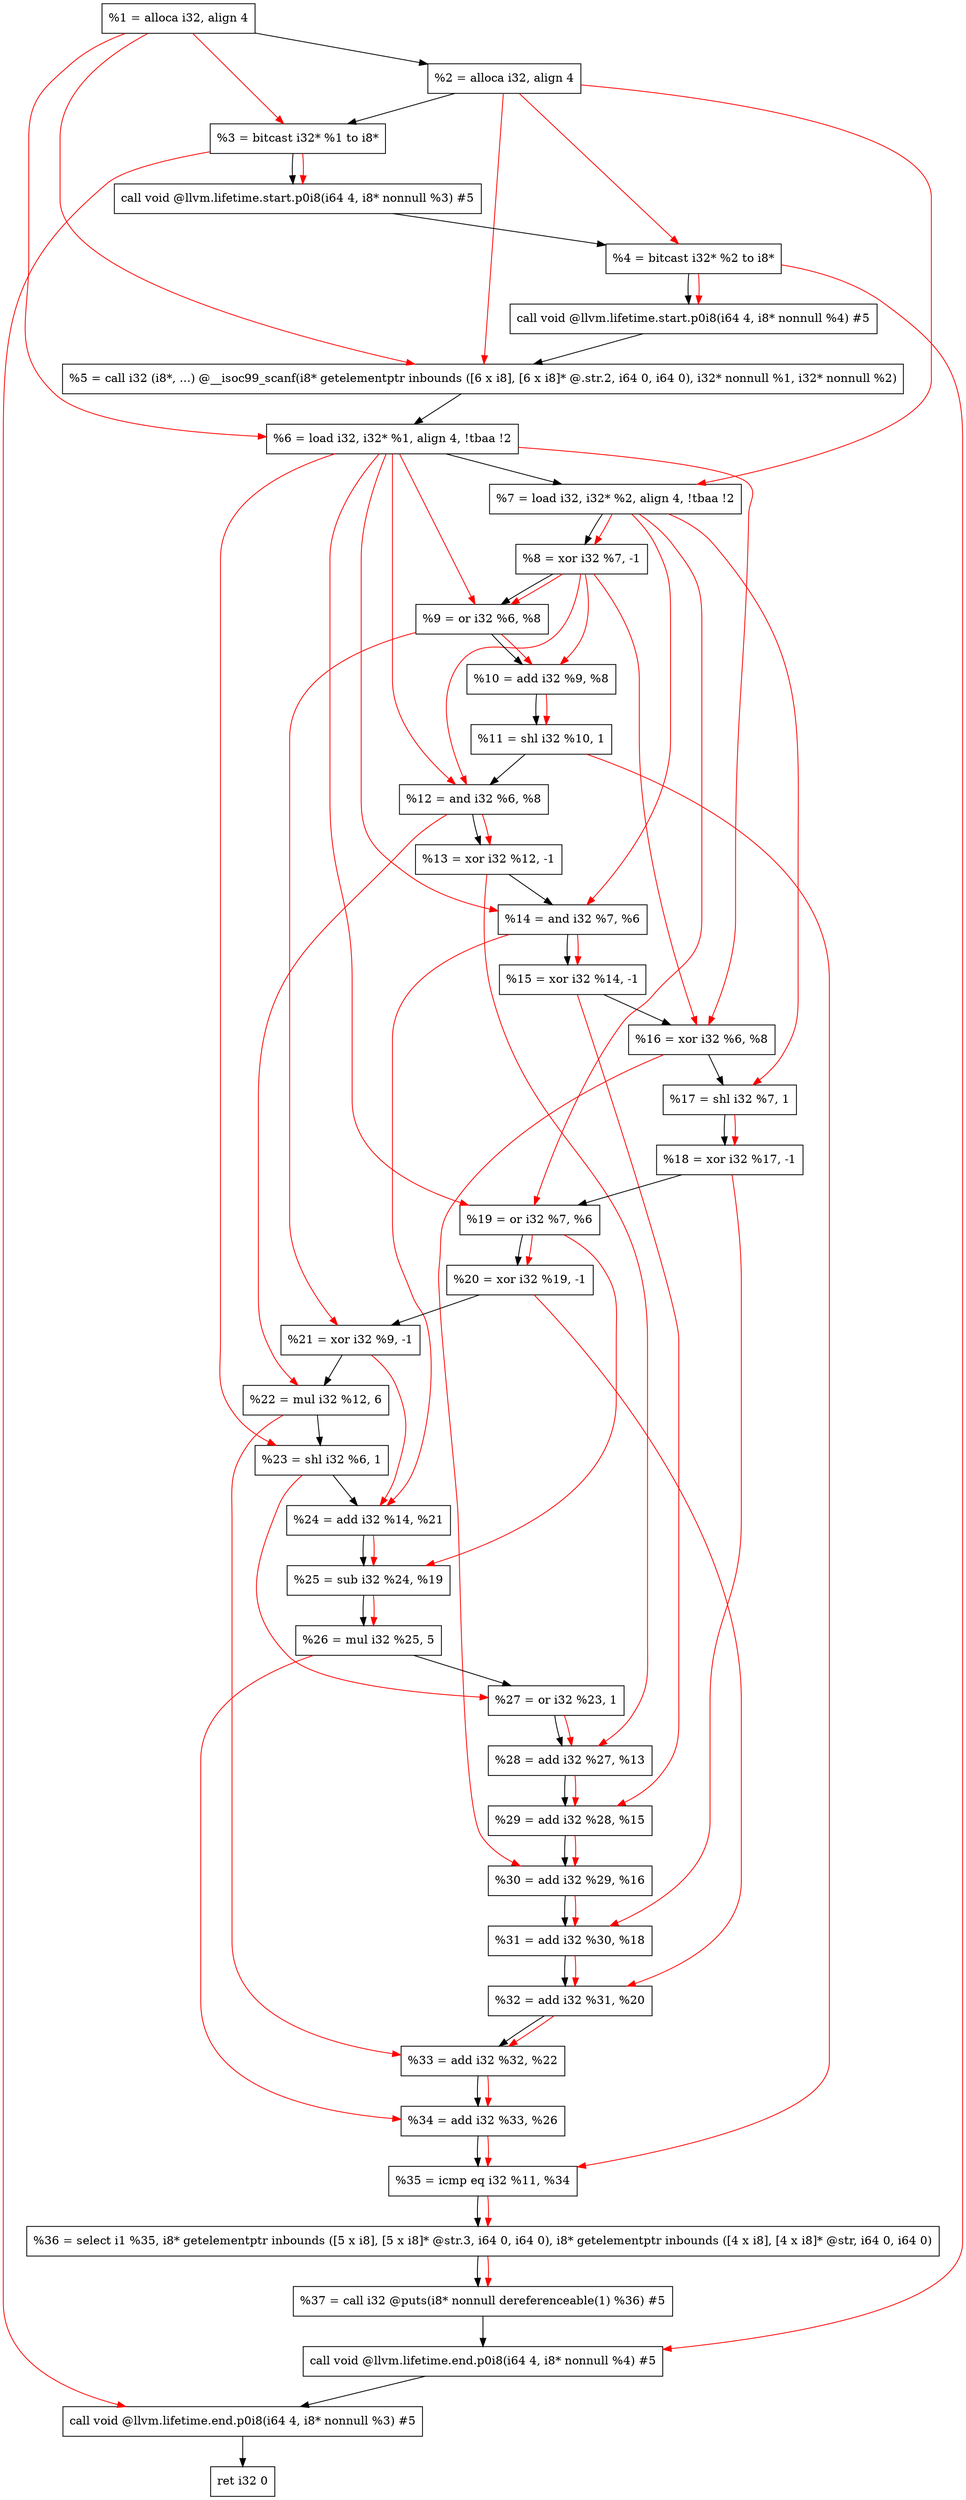digraph "DFG for'main' function" {
	Node0x1524188[shape=record, label="  %1 = alloca i32, align 4"];
	Node0x1524208[shape=record, label="  %2 = alloca i32, align 4"];
	Node0x1524298[shape=record, label="  %3 = bitcast i32* %1 to i8*"];
	Node0x15246f8[shape=record, label="  call void @llvm.lifetime.start.p0i8(i64 4, i8* nonnull %3) #5"];
	Node0x15247d8[shape=record, label="  %4 = bitcast i32* %2 to i8*"];
	Node0x15248f8[shape=record, label="  call void @llvm.lifetime.start.p0i8(i64 4, i8* nonnull %4) #5"];
	Node0x1524b30[shape=record, label="  %5 = call i32 (i8*, ...) @__isoc99_scanf(i8* getelementptr inbounds ([6 x i8], [6 x i8]* @.str.2, i64 0, i64 0), i32* nonnull %1, i32* nonnull %2)"];
	Node0x1524be8[shape=record, label="  %6 = load i32, i32* %1, align 4, !tbaa !2"];
	Node0x1525b58[shape=record, label="  %7 = load i32, i32* %2, align 4, !tbaa !2"];
	Node0x15261e0[shape=record, label="  %8 = xor i32 %7, -1"];
	Node0x1526250[shape=record, label="  %9 = or i32 %6, %8"];
	Node0x15262c0[shape=record, label="  %10 = add i32 %9, %8"];
	Node0x1526330[shape=record, label="  %11 = shl i32 %10, 1"];
	Node0x15263a0[shape=record, label="  %12 = and i32 %6, %8"];
	Node0x1526410[shape=record, label="  %13 = xor i32 %12, -1"];
	Node0x1526480[shape=record, label="  %14 = and i32 %7, %6"];
	Node0x15264f0[shape=record, label="  %15 = xor i32 %14, -1"];
	Node0x1526560[shape=record, label="  %16 = xor i32 %6, %8"];
	Node0x15265d0[shape=record, label="  %17 = shl i32 %7, 1"];
	Node0x1526640[shape=record, label="  %18 = xor i32 %17, -1"];
	Node0x15266b0[shape=record, label="  %19 = or i32 %7, %6"];
	Node0x1526720[shape=record, label="  %20 = xor i32 %19, -1"];
	Node0x1526790[shape=record, label="  %21 = xor i32 %9, -1"];
	Node0x1526800[shape=record, label="  %22 = mul i32 %12, 6"];
	Node0x1526870[shape=record, label="  %23 = shl i32 %6, 1"];
	Node0x15268e0[shape=record, label="  %24 = add i32 %14, %21"];
	Node0x1526950[shape=record, label="  %25 = sub i32 %24, %19"];
	Node0x15269c0[shape=record, label="  %26 = mul i32 %25, 5"];
	Node0x1526a30[shape=record, label="  %27 = or i32 %23, 1"];
	Node0x1526aa0[shape=record, label="  %28 = add i32 %27, %13"];
	Node0x1526b10[shape=record, label="  %29 = add i32 %28, %15"];
	Node0x1526b80[shape=record, label="  %30 = add i32 %29, %16"];
	Node0x1526bf0[shape=record, label="  %31 = add i32 %30, %18"];
	Node0x1526c60[shape=record, label="  %32 = add i32 %31, %20"];
	Node0x1526cd0[shape=record, label="  %33 = add i32 %32, %22"];
	Node0x1526d40[shape=record, label="  %34 = add i32 %33, %26"];
	Node0x1526db0[shape=record, label="  %35 = icmp eq i32 %11, %34"];
	Node0x14c49d8[shape=record, label="  %36 = select i1 %35, i8* getelementptr inbounds ([5 x i8], [5 x i8]* @str.3, i64 0, i64 0), i8* getelementptr inbounds ([4 x i8], [4 x i8]* @str, i64 0, i64 0)"];
	Node0x1526e40[shape=record, label="  %37 = call i32 @puts(i8* nonnull dereferenceable(1) %36) #5"];
	Node0x1527098[shape=record, label="  call void @llvm.lifetime.end.p0i8(i64 4, i8* nonnull %4) #5"];
	Node0x15271f8[shape=record, label="  call void @llvm.lifetime.end.p0i8(i64 4, i8* nonnull %3) #5"];
	Node0x15272b8[shape=record, label="  ret i32 0"];
	Node0x1524188 -> Node0x1524208;
	Node0x1524208 -> Node0x1524298;
	Node0x1524298 -> Node0x15246f8;
	Node0x15246f8 -> Node0x15247d8;
	Node0x15247d8 -> Node0x15248f8;
	Node0x15248f8 -> Node0x1524b30;
	Node0x1524b30 -> Node0x1524be8;
	Node0x1524be8 -> Node0x1525b58;
	Node0x1525b58 -> Node0x15261e0;
	Node0x15261e0 -> Node0x1526250;
	Node0x1526250 -> Node0x15262c0;
	Node0x15262c0 -> Node0x1526330;
	Node0x1526330 -> Node0x15263a0;
	Node0x15263a0 -> Node0x1526410;
	Node0x1526410 -> Node0x1526480;
	Node0x1526480 -> Node0x15264f0;
	Node0x15264f0 -> Node0x1526560;
	Node0x1526560 -> Node0x15265d0;
	Node0x15265d0 -> Node0x1526640;
	Node0x1526640 -> Node0x15266b0;
	Node0x15266b0 -> Node0x1526720;
	Node0x1526720 -> Node0x1526790;
	Node0x1526790 -> Node0x1526800;
	Node0x1526800 -> Node0x1526870;
	Node0x1526870 -> Node0x15268e0;
	Node0x15268e0 -> Node0x1526950;
	Node0x1526950 -> Node0x15269c0;
	Node0x15269c0 -> Node0x1526a30;
	Node0x1526a30 -> Node0x1526aa0;
	Node0x1526aa0 -> Node0x1526b10;
	Node0x1526b10 -> Node0x1526b80;
	Node0x1526b80 -> Node0x1526bf0;
	Node0x1526bf0 -> Node0x1526c60;
	Node0x1526c60 -> Node0x1526cd0;
	Node0x1526cd0 -> Node0x1526d40;
	Node0x1526d40 -> Node0x1526db0;
	Node0x1526db0 -> Node0x14c49d8;
	Node0x14c49d8 -> Node0x1526e40;
	Node0x1526e40 -> Node0x1527098;
	Node0x1527098 -> Node0x15271f8;
	Node0x15271f8 -> Node0x15272b8;
edge [color=red]
	Node0x1524188 -> Node0x1524298;
	Node0x1524298 -> Node0x15246f8;
	Node0x1524208 -> Node0x15247d8;
	Node0x15247d8 -> Node0x15248f8;
	Node0x1524188 -> Node0x1524b30;
	Node0x1524208 -> Node0x1524b30;
	Node0x1524188 -> Node0x1524be8;
	Node0x1524208 -> Node0x1525b58;
	Node0x1525b58 -> Node0x15261e0;
	Node0x1524be8 -> Node0x1526250;
	Node0x15261e0 -> Node0x1526250;
	Node0x1526250 -> Node0x15262c0;
	Node0x15261e0 -> Node0x15262c0;
	Node0x15262c0 -> Node0x1526330;
	Node0x1524be8 -> Node0x15263a0;
	Node0x15261e0 -> Node0x15263a0;
	Node0x15263a0 -> Node0x1526410;
	Node0x1525b58 -> Node0x1526480;
	Node0x1524be8 -> Node0x1526480;
	Node0x1526480 -> Node0x15264f0;
	Node0x1524be8 -> Node0x1526560;
	Node0x15261e0 -> Node0x1526560;
	Node0x1525b58 -> Node0x15265d0;
	Node0x15265d0 -> Node0x1526640;
	Node0x1525b58 -> Node0x15266b0;
	Node0x1524be8 -> Node0x15266b0;
	Node0x15266b0 -> Node0x1526720;
	Node0x1526250 -> Node0x1526790;
	Node0x15263a0 -> Node0x1526800;
	Node0x1524be8 -> Node0x1526870;
	Node0x1526480 -> Node0x15268e0;
	Node0x1526790 -> Node0x15268e0;
	Node0x15268e0 -> Node0x1526950;
	Node0x15266b0 -> Node0x1526950;
	Node0x1526950 -> Node0x15269c0;
	Node0x1526870 -> Node0x1526a30;
	Node0x1526a30 -> Node0x1526aa0;
	Node0x1526410 -> Node0x1526aa0;
	Node0x1526aa0 -> Node0x1526b10;
	Node0x15264f0 -> Node0x1526b10;
	Node0x1526b10 -> Node0x1526b80;
	Node0x1526560 -> Node0x1526b80;
	Node0x1526b80 -> Node0x1526bf0;
	Node0x1526640 -> Node0x1526bf0;
	Node0x1526bf0 -> Node0x1526c60;
	Node0x1526720 -> Node0x1526c60;
	Node0x1526c60 -> Node0x1526cd0;
	Node0x1526800 -> Node0x1526cd0;
	Node0x1526cd0 -> Node0x1526d40;
	Node0x15269c0 -> Node0x1526d40;
	Node0x1526330 -> Node0x1526db0;
	Node0x1526d40 -> Node0x1526db0;
	Node0x1526db0 -> Node0x14c49d8;
	Node0x14c49d8 -> Node0x1526e40;
	Node0x15247d8 -> Node0x1527098;
	Node0x1524298 -> Node0x15271f8;
}
